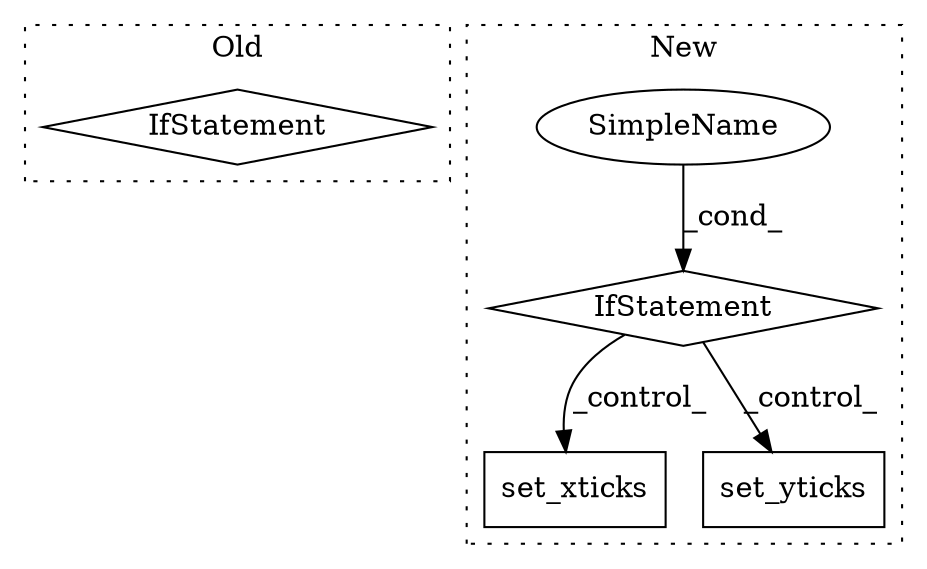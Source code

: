 digraph G {
subgraph cluster0 {
1 [label="IfStatement" a="25" s="1713,1858" l="4,2" shape="diamond"];
label = "Old";
style="dotted";
}
subgraph cluster1 {
2 [label="set_xticks" a="32" s="1930,1951" l="11,1" shape="box"];
3 [label="IfStatement" a="25" s="1892,1910" l="4,2" shape="diamond"];
4 [label="set_yticks" a="32" s="1970,1991" l="11,1" shape="box"];
5 [label="SimpleName" a="42" s="" l="" shape="ellipse"];
label = "New";
style="dotted";
}
3 -> 2 [label="_control_"];
3 -> 4 [label="_control_"];
5 -> 3 [label="_cond_"];
}